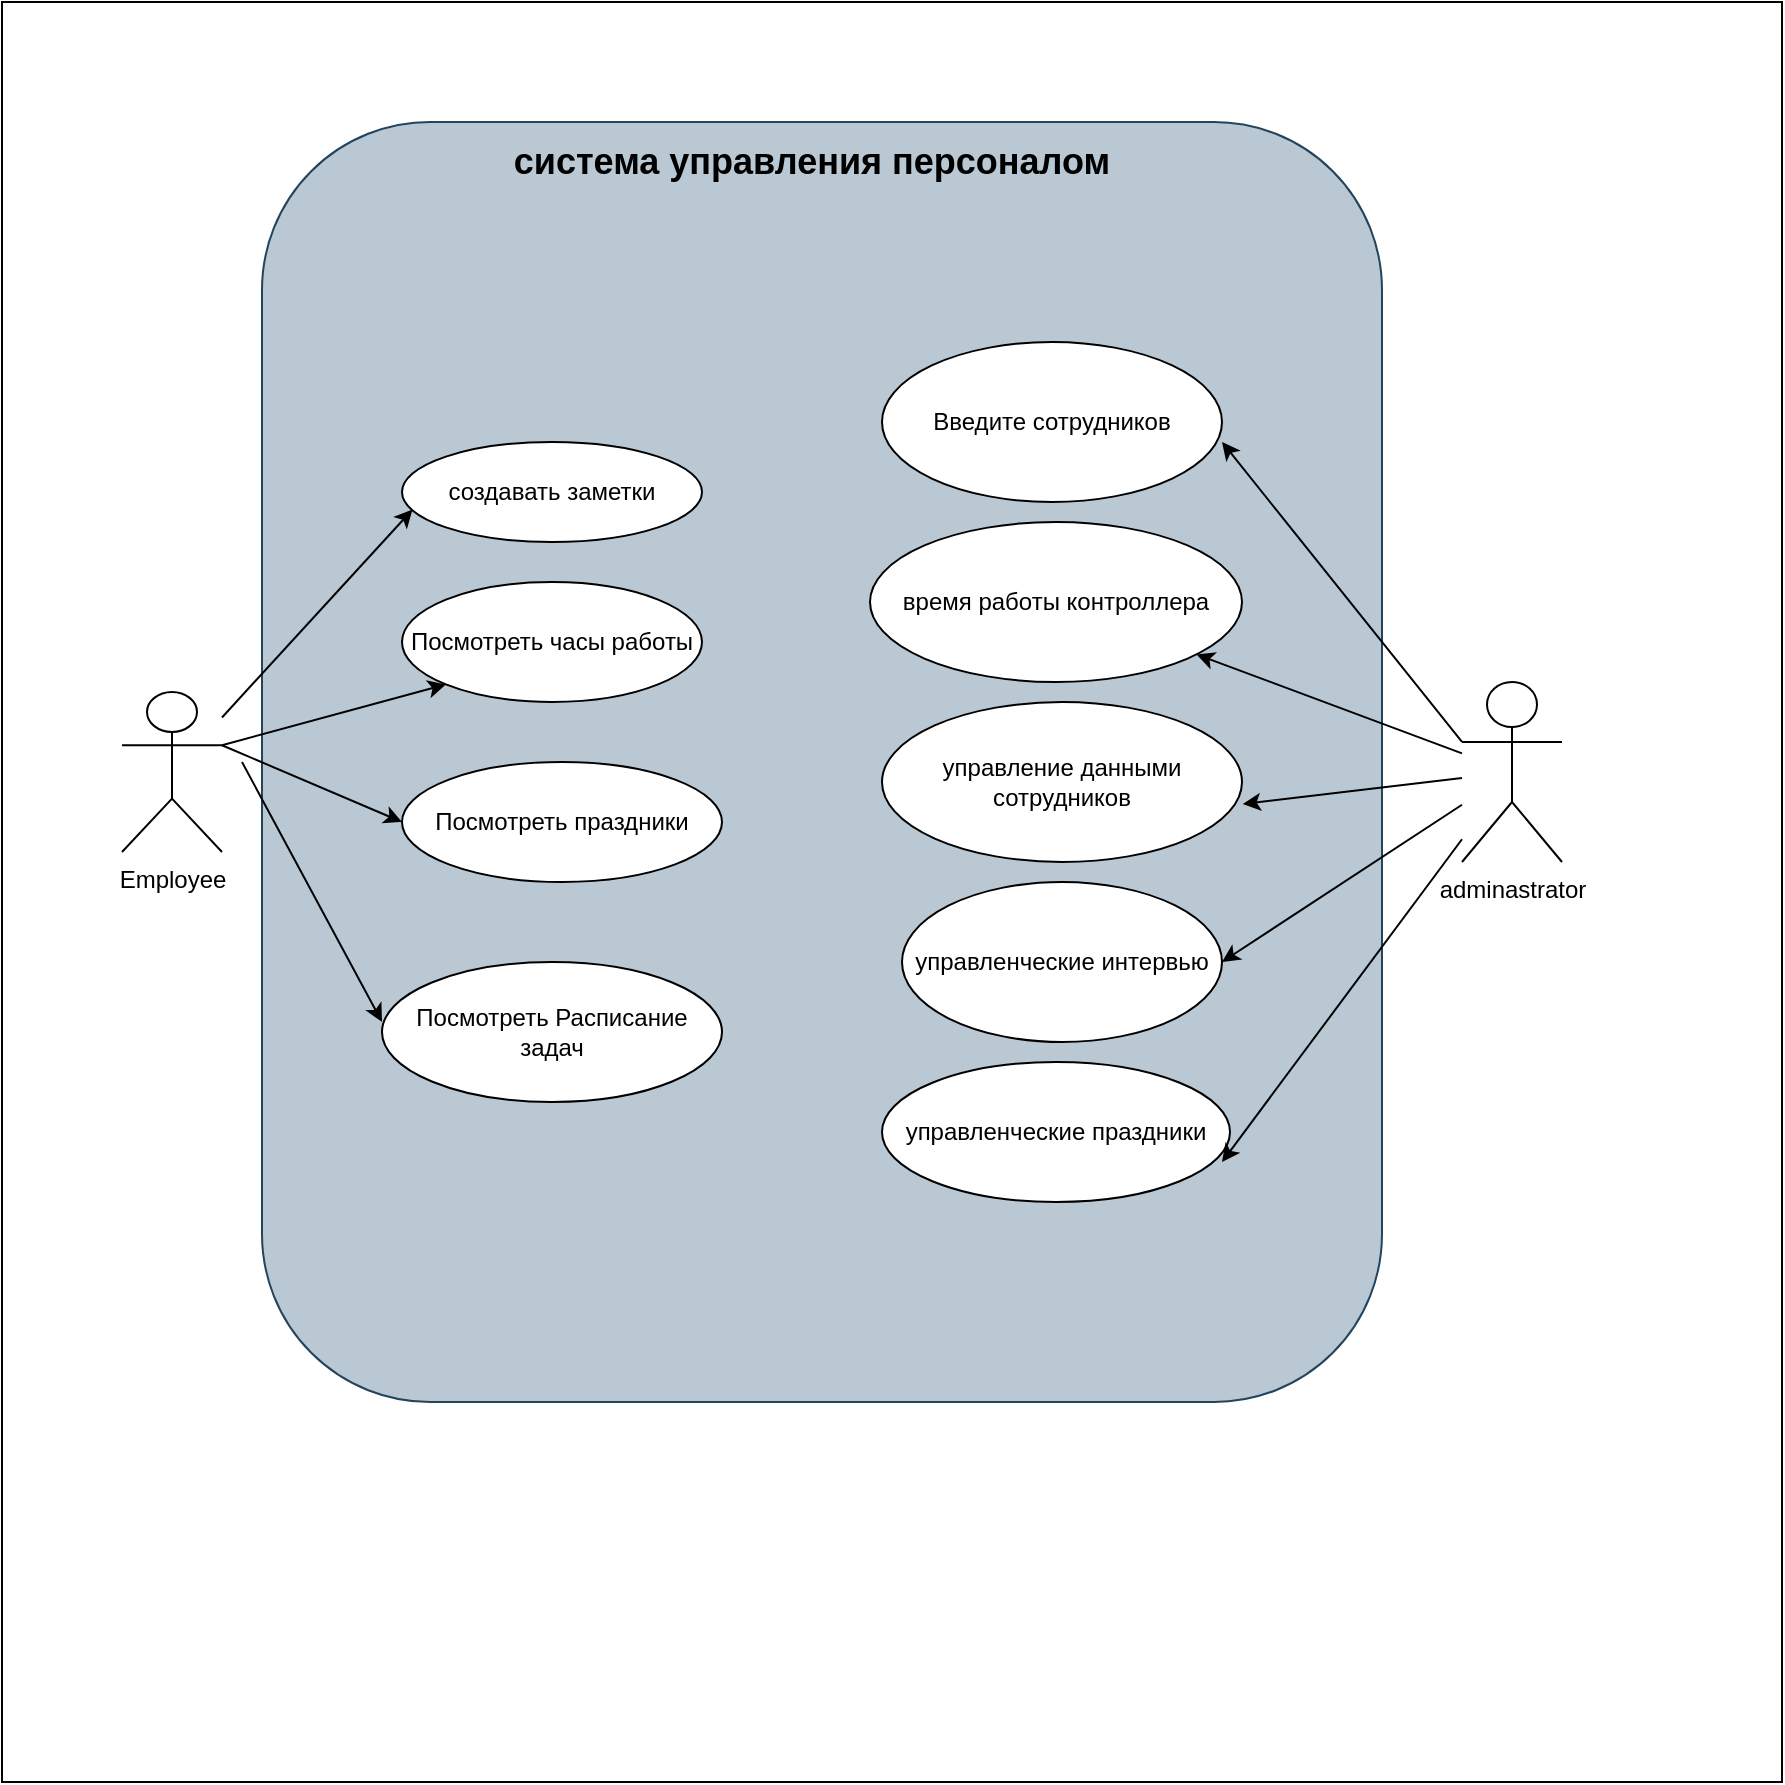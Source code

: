 <mxfile version="14.6.13" type="github">
  <diagram id="tbmWhB-XngnyNpYVWfAU" name="Page-1">
    <mxGraphModel dx="2211" dy="1900" grid="1" gridSize="10" guides="1" tooltips="1" connect="1" arrows="1" fold="1" page="1" pageScale="1" pageWidth="827" pageHeight="1169" math="0" shadow="0">
      <root>
        <mxCell id="0" />
        <mxCell id="1" parent="0" />
        <mxCell id="fdvt4Jq_0xXrpqs-__ql-22" value="" style="whiteSpace=wrap;html=1;aspect=fixed;shadow=0;" vertex="1" parent="1">
          <mxGeometry x="-20" y="-90" width="890" height="890" as="geometry" />
        </mxCell>
        <mxCell id="fdvt4Jq_0xXrpqs-__ql-25" value="" style="rounded=1;whiteSpace=wrap;html=1;shadow=0;fillColor=#bac8d3;strokeColor=#23445d;" vertex="1" parent="1">
          <mxGeometry x="110" y="-30" width="560" height="640" as="geometry" />
        </mxCell>
        <mxCell id="fdvt4Jq_0xXrpqs-__ql-1" value="Employee&lt;br&gt;" style="shape=umlActor;verticalLabelPosition=bottom;verticalAlign=top;html=1;outlineConnect=0;" vertex="1" parent="1">
          <mxGeometry x="40" y="255" width="50" height="80" as="geometry" />
        </mxCell>
        <mxCell id="fdvt4Jq_0xXrpqs-__ql-2" value="создавать заметки" style="ellipse;whiteSpace=wrap;html=1;" vertex="1" parent="1">
          <mxGeometry x="180" y="130" width="150" height="50" as="geometry" />
        </mxCell>
        <mxCell id="fdvt4Jq_0xXrpqs-__ql-3" value="Посмотреть часы работы" style="ellipse;whiteSpace=wrap;html=1;" vertex="1" parent="1">
          <mxGeometry x="180" y="200" width="150" height="60" as="geometry" />
        </mxCell>
        <mxCell id="fdvt4Jq_0xXrpqs-__ql-4" value="Посмотреть праздники" style="ellipse;whiteSpace=wrap;html=1;" vertex="1" parent="1">
          <mxGeometry x="180" y="290" width="160" height="60" as="geometry" />
        </mxCell>
        <mxCell id="fdvt4Jq_0xXrpqs-__ql-5" value="Посмотреть Расписание задач" style="ellipse;whiteSpace=wrap;html=1;" vertex="1" parent="1">
          <mxGeometry x="170" y="390" width="170" height="70" as="geometry" />
        </mxCell>
        <mxCell id="fdvt4Jq_0xXrpqs-__ql-6" value="Введите сотрудников" style="ellipse;whiteSpace=wrap;html=1;" vertex="1" parent="1">
          <mxGeometry x="420" y="80" width="170" height="80" as="geometry" />
        </mxCell>
        <mxCell id="fdvt4Jq_0xXrpqs-__ql-7" value="adminastrator&lt;br&gt;" style="shape=umlActor;verticalLabelPosition=bottom;verticalAlign=top;html=1;outlineConnect=0;" vertex="1" parent="1">
          <mxGeometry x="710" y="250" width="50" height="90" as="geometry" />
        </mxCell>
        <mxCell id="fdvt4Jq_0xXrpqs-__ql-8" value="время работы контроллера" style="ellipse;whiteSpace=wrap;html=1;" vertex="1" parent="1">
          <mxGeometry x="414" y="170" width="186" height="80" as="geometry" />
        </mxCell>
        <mxCell id="fdvt4Jq_0xXrpqs-__ql-9" value="управление данными сотрудников" style="ellipse;whiteSpace=wrap;html=1;" vertex="1" parent="1">
          <mxGeometry x="420" y="260" width="180" height="80" as="geometry" />
        </mxCell>
        <mxCell id="fdvt4Jq_0xXrpqs-__ql-10" value="управленческие интервью" style="ellipse;whiteSpace=wrap;html=1;" vertex="1" parent="1">
          <mxGeometry x="430" y="350" width="160" height="80" as="geometry" />
        </mxCell>
        <mxCell id="fdvt4Jq_0xXrpqs-__ql-11" value="управленческие праздники" style="ellipse;whiteSpace=wrap;html=1;" vertex="1" parent="1">
          <mxGeometry x="420" y="440" width="174" height="70" as="geometry" />
        </mxCell>
        <mxCell id="fdvt4Jq_0xXrpqs-__ql-13" value="" style="endArrow=classic;html=1;entryX=0.035;entryY=0.676;entryDx=0;entryDy=0;entryPerimeter=0;" edge="1" parent="1" source="fdvt4Jq_0xXrpqs-__ql-1" target="fdvt4Jq_0xXrpqs-__ql-2">
          <mxGeometry width="50" height="50" relative="1" as="geometry">
            <mxPoint x="390" y="320" as="sourcePoint" />
            <mxPoint x="440" y="270" as="targetPoint" />
          </mxGeometry>
        </mxCell>
        <mxCell id="fdvt4Jq_0xXrpqs-__ql-14" value="" style="endArrow=classic;html=1;exitX=1;exitY=0.333;exitDx=0;exitDy=0;exitPerimeter=0;entryX=0;entryY=1;entryDx=0;entryDy=0;" edge="1" parent="1" source="fdvt4Jq_0xXrpqs-__ql-1" target="fdvt4Jq_0xXrpqs-__ql-3">
          <mxGeometry width="50" height="50" relative="1" as="geometry">
            <mxPoint x="390" y="320" as="sourcePoint" />
            <mxPoint x="440" y="270" as="targetPoint" />
          </mxGeometry>
        </mxCell>
        <mxCell id="fdvt4Jq_0xXrpqs-__ql-15" value="" style="endArrow=classic;html=1;exitX=1;exitY=0.333;exitDx=0;exitDy=0;exitPerimeter=0;entryX=0;entryY=0.5;entryDx=0;entryDy=0;" edge="1" parent="1" source="fdvt4Jq_0xXrpqs-__ql-1" target="fdvt4Jq_0xXrpqs-__ql-4">
          <mxGeometry width="50" height="50" relative="1" as="geometry">
            <mxPoint x="390" y="320" as="sourcePoint" />
            <mxPoint x="440" y="270" as="targetPoint" />
          </mxGeometry>
        </mxCell>
        <mxCell id="fdvt4Jq_0xXrpqs-__ql-16" value="" style="endArrow=classic;html=1;" edge="1" parent="1">
          <mxGeometry width="50" height="50" relative="1" as="geometry">
            <mxPoint x="100" y="290" as="sourcePoint" />
            <mxPoint x="170" y="420" as="targetPoint" />
          </mxGeometry>
        </mxCell>
        <mxCell id="fdvt4Jq_0xXrpqs-__ql-17" value="" style="endArrow=classic;html=1;exitX=0;exitY=0.333;exitDx=0;exitDy=0;exitPerimeter=0;" edge="1" parent="1" source="fdvt4Jq_0xXrpqs-__ql-7">
          <mxGeometry width="50" height="50" relative="1" as="geometry">
            <mxPoint x="390" y="320" as="sourcePoint" />
            <mxPoint x="590" y="130" as="targetPoint" />
          </mxGeometry>
        </mxCell>
        <mxCell id="fdvt4Jq_0xXrpqs-__ql-18" value="" style="endArrow=classic;html=1;" edge="1" parent="1" source="fdvt4Jq_0xXrpqs-__ql-7" target="fdvt4Jq_0xXrpqs-__ql-8">
          <mxGeometry width="50" height="50" relative="1" as="geometry">
            <mxPoint x="390" y="320" as="sourcePoint" />
            <mxPoint x="440" y="270" as="targetPoint" />
          </mxGeometry>
        </mxCell>
        <mxCell id="fdvt4Jq_0xXrpqs-__ql-19" value="" style="endArrow=classic;html=1;entryX=1.002;entryY=0.638;entryDx=0;entryDy=0;entryPerimeter=0;" edge="1" parent="1" source="fdvt4Jq_0xXrpqs-__ql-7" target="fdvt4Jq_0xXrpqs-__ql-9">
          <mxGeometry width="50" height="50" relative="1" as="geometry">
            <mxPoint x="390" y="320" as="sourcePoint" />
            <mxPoint x="440" y="270" as="targetPoint" />
          </mxGeometry>
        </mxCell>
        <mxCell id="fdvt4Jq_0xXrpqs-__ql-20" value="" style="endArrow=classic;html=1;entryX=1;entryY=0.5;entryDx=0;entryDy=0;" edge="1" parent="1" source="fdvt4Jq_0xXrpqs-__ql-7" target="fdvt4Jq_0xXrpqs-__ql-10">
          <mxGeometry width="50" height="50" relative="1" as="geometry">
            <mxPoint x="390" y="320" as="sourcePoint" />
            <mxPoint x="440" y="270" as="targetPoint" />
          </mxGeometry>
        </mxCell>
        <mxCell id="fdvt4Jq_0xXrpqs-__ql-21" value="" style="endArrow=classic;html=1;" edge="1" parent="1" source="fdvt4Jq_0xXrpqs-__ql-7">
          <mxGeometry width="50" height="50" relative="1" as="geometry">
            <mxPoint x="390" y="320" as="sourcePoint" />
            <mxPoint x="590" y="490" as="targetPoint" />
          </mxGeometry>
        </mxCell>
        <mxCell id="fdvt4Jq_0xXrpqs-__ql-23" value="&lt;b&gt;&lt;font style=&quot;font-size: 18px&quot;&gt;система управления персоналом&lt;/font&gt;&lt;/b&gt;" style="text;html=1;strokeColor=none;fillColor=none;align=center;verticalAlign=middle;whiteSpace=wrap;rounded=0;shadow=0;" vertex="1" parent="1">
          <mxGeometry x="220" y="-20" width="330" height="20" as="geometry" />
        </mxCell>
      </root>
    </mxGraphModel>
  </diagram>
</mxfile>
